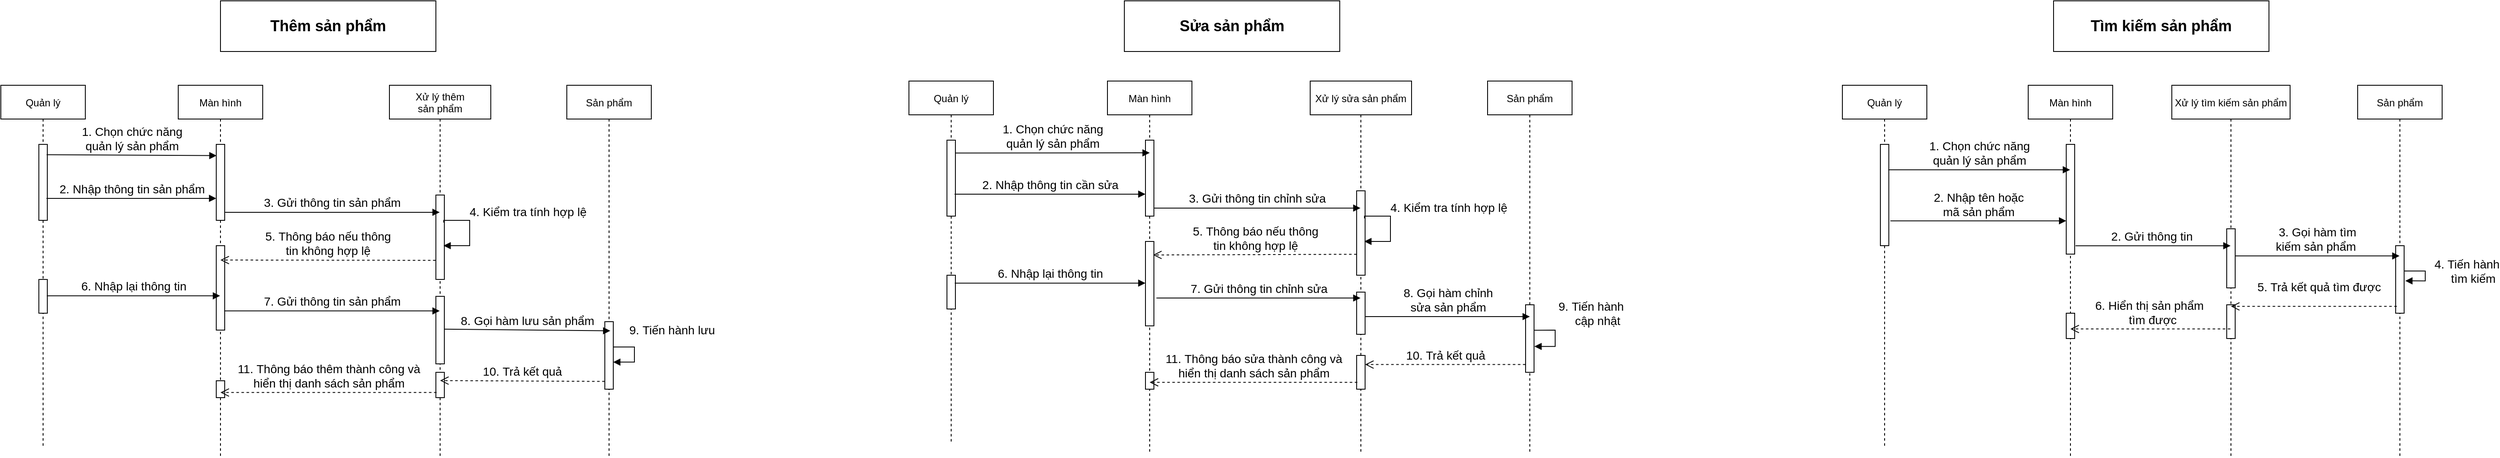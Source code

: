 <mxfile version="17.4.2" type="device"><diagram id="qGGBcqOVeafDl4ot22Fd" name="Page-1"><mxGraphModel dx="1108" dy="1653" grid="1" gridSize="10" guides="1" tooltips="1" connect="1" arrows="1" fold="1" page="1" pageScale="1" pageWidth="850" pageHeight="1100" math="0" shadow="0"><root><mxCell id="0"/><mxCell id="1" parent="0"/><mxCell id="F-oeoqeJH8lgBz33FF7a-1" value="Quản lý" style="shape=umlLifeline;perimeter=lifelinePerimeter;container=1;collapsible=0;recursiveResize=0;rounded=0;shadow=0;strokeWidth=1;" vertex="1" parent="1"><mxGeometry x="150" y="80" width="100" height="430" as="geometry"/></mxCell><mxCell id="F-oeoqeJH8lgBz33FF7a-2" value="" style="points=[];perimeter=orthogonalPerimeter;rounded=0;shadow=0;strokeWidth=1;" vertex="1" parent="F-oeoqeJH8lgBz33FF7a-1"><mxGeometry x="45" y="70" width="10" height="90" as="geometry"/></mxCell><mxCell id="F-oeoqeJH8lgBz33FF7a-3" value="" style="html=1;points=[];perimeter=orthogonalPerimeter;fontSize=12;" vertex="1" parent="F-oeoqeJH8lgBz33FF7a-1"><mxGeometry x="45" y="230" width="10" height="40" as="geometry"/></mxCell><mxCell id="F-oeoqeJH8lgBz33FF7a-4" value="Màn hình" style="shape=umlLifeline;perimeter=lifelinePerimeter;container=1;collapsible=0;recursiveResize=0;rounded=0;shadow=0;strokeWidth=1;" vertex="1" parent="1"><mxGeometry x="360" y="80" width="100" height="440" as="geometry"/></mxCell><mxCell id="F-oeoqeJH8lgBz33FF7a-5" value="" style="points=[];perimeter=orthogonalPerimeter;rounded=0;shadow=0;strokeWidth=1;" vertex="1" parent="F-oeoqeJH8lgBz33FF7a-4"><mxGeometry x="45" y="70" width="10" height="90" as="geometry"/></mxCell><mxCell id="F-oeoqeJH8lgBz33FF7a-6" value="" style="html=1;points=[];perimeter=orthogonalPerimeter;fontSize=12;" vertex="1" parent="F-oeoqeJH8lgBz33FF7a-4"><mxGeometry x="45" y="190" width="10" height="100" as="geometry"/></mxCell><mxCell id="F-oeoqeJH8lgBz33FF7a-7" value="" style="html=1;points=[];perimeter=orthogonalPerimeter;fontSize=12;" vertex="1" parent="F-oeoqeJH8lgBz33FF7a-4"><mxGeometry x="45" y="350" width="10" height="20" as="geometry"/></mxCell><mxCell id="F-oeoqeJH8lgBz33FF7a-8" value="Xử lý thêm&#10;sản phẩm" style="shape=umlLifeline;perimeter=lifelinePerimeter;container=1;collapsible=0;recursiveResize=0;rounded=0;shadow=0;strokeWidth=1;" vertex="1" parent="1"><mxGeometry x="610" y="80" width="120" height="440" as="geometry"/></mxCell><mxCell id="F-oeoqeJH8lgBz33FF7a-9" value="" style="points=[];perimeter=orthogonalPerimeter;rounded=0;shadow=0;strokeWidth=1;" vertex="1" parent="F-oeoqeJH8lgBz33FF7a-8"><mxGeometry x="55" y="130" width="10" height="100" as="geometry"/></mxCell><mxCell id="F-oeoqeJH8lgBz33FF7a-10" value="&lt;font style=&quot;font-size: 14px&quot;&gt;4.&amp;nbsp;Kiểm tra tính hợp lệ&lt;/font&gt;" style="edgeStyle=orthogonalEdgeStyle;html=1;align=left;spacingLeft=2;endArrow=block;rounded=0;fontSize=12;exitX=0.928;exitY=0.326;exitDx=0;exitDy=0;exitPerimeter=0;" edge="1" parent="F-oeoqeJH8lgBz33FF7a-8" source="F-oeoqeJH8lgBz33FF7a-9"><mxGeometry x="-0.375" y="10" relative="1" as="geometry"><mxPoint x="65" y="120" as="sourcePoint"/><Array as="points"><mxPoint x="64" y="160"/><mxPoint x="95" y="160"/><mxPoint x="95" y="190"/></Array><mxPoint x="64" y="190" as="targetPoint"/><mxPoint as="offset"/></mxGeometry></mxCell><mxCell id="F-oeoqeJH8lgBz33FF7a-11" value="" style="html=1;points=[];perimeter=orthogonalPerimeter;fontSize=12;" vertex="1" parent="F-oeoqeJH8lgBz33FF7a-8"><mxGeometry x="55" y="250" width="10" height="80" as="geometry"/></mxCell><mxCell id="F-oeoqeJH8lgBz33FF7a-12" value="" style="html=1;points=[];perimeter=orthogonalPerimeter;fontSize=12;" vertex="1" parent="F-oeoqeJH8lgBz33FF7a-8"><mxGeometry x="55" y="340" width="10" height="30" as="geometry"/></mxCell><mxCell id="F-oeoqeJH8lgBz33FF7a-13" value="Sản phẩm" style="shape=umlLifeline;perimeter=lifelinePerimeter;container=1;collapsible=0;recursiveResize=0;rounded=0;shadow=0;strokeWidth=1;" vertex="1" parent="1"><mxGeometry x="820" y="80" width="100" height="440" as="geometry"/></mxCell><mxCell id="F-oeoqeJH8lgBz33FF7a-14" value="&lt;font style=&quot;font-size: 14px&quot;&gt;9.&amp;nbsp;Tiến hành lưu&lt;/font&gt;" style="edgeStyle=orthogonalEdgeStyle;html=1;align=left;spacingLeft=2;endArrow=block;rounded=0;entryX=0.986;entryY=0.599;fontSize=12;entryDx=0;entryDy=0;entryPerimeter=0;" edge="1" parent="F-oeoqeJH8lgBz33FF7a-13" target="F-oeoqeJH8lgBz33FF7a-15"><mxGeometry x="-0.453" y="20" relative="1" as="geometry"><mxPoint x="50" y="310" as="sourcePoint"/><Array as="points"><mxPoint x="80" y="310"/><mxPoint x="80" y="328"/></Array><mxPoint x="55" y="330" as="targetPoint"/><mxPoint as="offset"/></mxGeometry></mxCell><mxCell id="F-oeoqeJH8lgBz33FF7a-15" value="" style="html=1;points=[];perimeter=orthogonalPerimeter;fontSize=12;" vertex="1" parent="F-oeoqeJH8lgBz33FF7a-13"><mxGeometry x="45" y="280" width="10" height="80" as="geometry"/></mxCell><mxCell id="F-oeoqeJH8lgBz33FF7a-16" value="&lt;font style=&quot;font-size: 14px&quot;&gt;2. Nhập thông tin&amp;nbsp;sản phẩm&lt;/font&gt;" style="html=1;verticalAlign=bottom;endArrow=block;rounded=0;exitX=0.9;exitY=0.711;exitDx=0;exitDy=0;exitPerimeter=0;" edge="1" parent="1" source="F-oeoqeJH8lgBz33FF7a-2" target="F-oeoqeJH8lgBz33FF7a-5"><mxGeometry width="80" relative="1" as="geometry"><mxPoint x="510" y="270" as="sourcePoint"/><mxPoint x="590" y="270" as="targetPoint"/></mxGeometry></mxCell><mxCell id="F-oeoqeJH8lgBz33FF7a-17" value="&lt;font style=&quot;font-size: 14px&quot;&gt;3. Gửi thông tin sản phẩm&lt;/font&gt;" style="html=1;verticalAlign=bottom;endArrow=block;rounded=0;fontSize=12;exitX=1.031;exitY=0.894;exitDx=0;exitDy=0;exitPerimeter=0;" edge="1" parent="1" source="F-oeoqeJH8lgBz33FF7a-5" target="F-oeoqeJH8lgBz33FF7a-8"><mxGeometry width="80" relative="1" as="geometry"><mxPoint x="510" y="270" as="sourcePoint"/><mxPoint x="590" y="270" as="targetPoint"/></mxGeometry></mxCell><mxCell id="F-oeoqeJH8lgBz33FF7a-18" value="&lt;font style=&quot;font-size: 14px&quot;&gt;5.&amp;nbsp;Thông báo nếu thông&lt;br&gt;tin không hợp lệ&lt;/font&gt;" style="html=1;verticalAlign=bottom;endArrow=open;dashed=1;endSize=8;rounded=0;fontSize=12;exitX=-0.038;exitY=0.774;exitDx=0;exitDy=0;exitPerimeter=0;" edge="1" parent="1" source="F-oeoqeJH8lgBz33FF7a-9"><mxGeometry relative="1" as="geometry"><mxPoint x="640" y="260" as="sourcePoint"/><mxPoint x="410" y="287" as="targetPoint"/></mxGeometry></mxCell><mxCell id="F-oeoqeJH8lgBz33FF7a-19" value="&lt;font style=&quot;font-size: 14px&quot;&gt;6.&amp;nbsp;Nhập lại thông tin&lt;/font&gt;" style="html=1;verticalAlign=bottom;endArrow=block;rounded=0;fontSize=12;exitX=0.938;exitY=0.485;exitDx=0;exitDy=0;exitPerimeter=0;" edge="1" parent="1" source="F-oeoqeJH8lgBz33FF7a-3" target="F-oeoqeJH8lgBz33FF7a-4"><mxGeometry width="80" relative="1" as="geometry"><mxPoint x="180" y="318" as="sourcePoint"/><mxPoint x="390" y="329" as="targetPoint"/></mxGeometry></mxCell><mxCell id="F-oeoqeJH8lgBz33FF7a-20" value="&lt;font style=&quot;font-size: 14px&quot;&gt;7. Gửi thông tin sản phẩm&lt;/font&gt;" style="html=1;verticalAlign=bottom;endArrow=block;rounded=0;fontSize=12;exitX=0.938;exitY=0.773;exitDx=0;exitDy=0;exitPerimeter=0;" edge="1" parent="1" source="F-oeoqeJH8lgBz33FF7a-6" target="F-oeoqeJH8lgBz33FF7a-8"><mxGeometry width="80" relative="1" as="geometry"><mxPoint x="360" y="290" as="sourcePoint"/><mxPoint x="440" y="290" as="targetPoint"/></mxGeometry></mxCell><mxCell id="F-oeoqeJH8lgBz33FF7a-21" value="&lt;font style=&quot;font-size: 14px&quot;&gt;8.&amp;nbsp;Gọi hàm lưu&amp;nbsp;sản phẩm&lt;/font&gt;" style="html=1;verticalAlign=bottom;endArrow=block;rounded=0;fontSize=12;exitX=0.986;exitY=0.486;exitDx=0;exitDy=0;exitPerimeter=0;entryX=0.515;entryY=0.661;entryDx=0;entryDy=0;entryPerimeter=0;" edge="1" parent="1" source="F-oeoqeJH8lgBz33FF7a-11" target="F-oeoqeJH8lgBz33FF7a-13"><mxGeometry width="80" relative="1" as="geometry"><mxPoint x="660" y="330" as="sourcePoint"/><mxPoint x="740" y="330" as="targetPoint"/></mxGeometry></mxCell><mxCell id="F-oeoqeJH8lgBz33FF7a-22" value="&lt;font style=&quot;font-size: 14px&quot;&gt;10.&amp;nbsp;Trả kết quả&lt;/font&gt;" style="html=1;verticalAlign=bottom;endArrow=open;dashed=1;endSize=8;rounded=0;fontSize=12;exitX=-0.014;exitY=0.885;exitDx=0;exitDy=0;exitPerimeter=0;entryX=0.5;entryY=0.795;entryDx=0;entryDy=0;entryPerimeter=0;" edge="1" parent="1" source="F-oeoqeJH8lgBz33FF7a-15" target="F-oeoqeJH8lgBz33FF7a-8"><mxGeometry relative="1" as="geometry"><mxPoint x="740" y="430" as="sourcePoint"/><mxPoint x="660" y="430" as="targetPoint"/></mxGeometry></mxCell><mxCell id="F-oeoqeJH8lgBz33FF7a-23" value="&lt;font style=&quot;font-size: 14px&quot;&gt;11.&amp;nbsp;Thông báo thêm thành công và&lt;br&gt;hiển thị danh sách sản phẩm&lt;/font&gt;" style="html=1;verticalAlign=bottom;endArrow=open;dashed=1;endSize=8;rounded=0;fontSize=12;exitX=0.081;exitY=0.797;exitDx=0;exitDy=0;exitPerimeter=0;" edge="1" parent="1" source="F-oeoqeJH8lgBz33FF7a-12" target="F-oeoqeJH8lgBz33FF7a-4"><mxGeometry relative="1" as="geometry"><mxPoint x="610" y="380" as="sourcePoint"/><mxPoint x="530" y="380" as="targetPoint"/></mxGeometry></mxCell><mxCell id="F-oeoqeJH8lgBz33FF7a-24" value="&lt;b&gt;&lt;font style=&quot;font-size: 18px&quot;&gt;Thêm sản phẩm&lt;/font&gt;&lt;/b&gt;" style="rounded=0;whiteSpace=wrap;html=1;fontSize=12;" vertex="1" parent="1"><mxGeometry x="410" y="-20" width="255" height="60" as="geometry"/></mxCell><mxCell id="F-oeoqeJH8lgBz33FF7a-25" value="&lt;b&gt;&lt;font style=&quot;font-size: 18px&quot;&gt;Sửa sản phẩm&lt;/font&gt;&lt;/b&gt;" style="rounded=0;whiteSpace=wrap;html=1;fontSize=12;" vertex="1" parent="1"><mxGeometry x="1480" y="-20" width="255" height="60" as="geometry"/></mxCell><mxCell id="F-oeoqeJH8lgBz33FF7a-26" value="Quản lý" style="shape=umlLifeline;perimeter=lifelinePerimeter;container=1;collapsible=0;recursiveResize=0;rounded=0;shadow=0;strokeWidth=1;" vertex="1" parent="1"><mxGeometry x="2330" y="80" width="100" height="430" as="geometry"/></mxCell><mxCell id="F-oeoqeJH8lgBz33FF7a-27" value="" style="points=[];perimeter=orthogonalPerimeter;rounded=0;shadow=0;strokeWidth=1;" vertex="1" parent="F-oeoqeJH8lgBz33FF7a-26"><mxGeometry x="45" y="70" width="10" height="120" as="geometry"/></mxCell><mxCell id="F-oeoqeJH8lgBz33FF7a-28" value="Màn hình" style="shape=umlLifeline;perimeter=lifelinePerimeter;container=1;collapsible=0;recursiveResize=0;rounded=0;shadow=0;strokeWidth=1;" vertex="1" parent="1"><mxGeometry x="2550" y="80" width="100" height="440" as="geometry"/></mxCell><mxCell id="F-oeoqeJH8lgBz33FF7a-29" value="" style="points=[];perimeter=orthogonalPerimeter;rounded=0;shadow=0;strokeWidth=1;" vertex="1" parent="F-oeoqeJH8lgBz33FF7a-28"><mxGeometry x="45" y="70" width="10" height="130" as="geometry"/></mxCell><mxCell id="F-oeoqeJH8lgBz33FF7a-30" value="" style="html=1;points=[];perimeter=orthogonalPerimeter;fontSize=12;" vertex="1" parent="F-oeoqeJH8lgBz33FF7a-28"><mxGeometry x="45" y="270" width="10" height="30" as="geometry"/></mxCell><mxCell id="F-oeoqeJH8lgBz33FF7a-31" value="Xử lý tìm kiếm sản phẩm" style="shape=umlLifeline;perimeter=lifelinePerimeter;container=1;collapsible=0;recursiveResize=0;rounded=0;shadow=0;strokeWidth=1;" vertex="1" parent="1"><mxGeometry x="2720" y="80" width="140" height="440" as="geometry"/></mxCell><mxCell id="F-oeoqeJH8lgBz33FF7a-32" value="" style="points=[];perimeter=orthogonalPerimeter;rounded=0;shadow=0;strokeWidth=1;" vertex="1" parent="F-oeoqeJH8lgBz33FF7a-31"><mxGeometry x="65" y="170" width="10" height="70" as="geometry"/></mxCell><mxCell id="F-oeoqeJH8lgBz33FF7a-33" value="" style="html=1;points=[];perimeter=orthogonalPerimeter;fontSize=12;" vertex="1" parent="F-oeoqeJH8lgBz33FF7a-31"><mxGeometry x="65" y="260" width="10" height="40" as="geometry"/></mxCell><mxCell id="F-oeoqeJH8lgBz33FF7a-34" value="Sản phẩm" style="shape=umlLifeline;perimeter=lifelinePerimeter;container=1;collapsible=0;recursiveResize=0;rounded=0;shadow=0;strokeWidth=1;" vertex="1" parent="1"><mxGeometry x="2940" y="80" width="100" height="440" as="geometry"/></mxCell><mxCell id="F-oeoqeJH8lgBz33FF7a-35" value="" style="html=1;points=[];perimeter=orthogonalPerimeter;fontSize=12;" vertex="1" parent="F-oeoqeJH8lgBz33FF7a-34"><mxGeometry x="45" y="190" width="10" height="80" as="geometry"/></mxCell><mxCell id="F-oeoqeJH8lgBz33FF7a-36" value="&lt;font style=&quot;font-size: 14px&quot;&gt;4. Tiến hành&lt;br&gt;&amp;nbsp; &amp;nbsp; &amp;nbsp;tìm kiếm&lt;/font&gt;" style="edgeStyle=orthogonalEdgeStyle;html=1;align=left;spacingLeft=2;endArrow=block;rounded=0;fontSize=12;exitX=1;exitY=0.375;exitDx=0;exitDy=0;exitPerimeter=0;entryX=1.133;entryY=0.521;entryDx=0;entryDy=0;entryPerimeter=0;" edge="1" parent="F-oeoqeJH8lgBz33FF7a-34" source="F-oeoqeJH8lgBz33FF7a-35" target="F-oeoqeJH8lgBz33FF7a-35"><mxGeometry x="-0.286" y="-10" relative="1" as="geometry"><mxPoint x="60" y="160" as="sourcePoint"/><Array as="points"><mxPoint x="80" y="220"/><mxPoint x="80" y="232"/></Array><mxPoint x="60" y="220" as="targetPoint"/><mxPoint x="10" y="-10" as="offset"/></mxGeometry></mxCell><mxCell id="F-oeoqeJH8lgBz33FF7a-37" value="&lt;font style=&quot;font-size: 14px&quot;&gt;2. Nhập tên hoặc &lt;br&gt;mã&amp;nbsp;sản phẩm&lt;/font&gt;" style="html=1;verticalAlign=bottom;endArrow=block;rounded=0;exitX=1.18;exitY=0.755;exitDx=0;exitDy=0;exitPerimeter=0;" edge="1" parent="1" source="F-oeoqeJH8lgBz33FF7a-27" target="F-oeoqeJH8lgBz33FF7a-29"><mxGeometry width="80" relative="1" as="geometry"><mxPoint x="2390" y="240" as="sourcePoint"/><mxPoint x="2760" y="270" as="targetPoint"/></mxGeometry></mxCell><mxCell id="F-oeoqeJH8lgBz33FF7a-38" value="&lt;font style=&quot;font-size: 14px&quot;&gt;2. Gửi thông tin&amp;nbsp;&lt;/font&gt;" style="html=1;verticalAlign=bottom;endArrow=block;rounded=0;fontSize=12;exitX=1.1;exitY=0.924;exitDx=0;exitDy=0;exitPerimeter=0;" edge="1" parent="1" source="F-oeoqeJH8lgBz33FF7a-29" target="F-oeoqeJH8lgBz33FF7a-31"><mxGeometry width="80" relative="1" as="geometry"><mxPoint x="2680" y="270" as="sourcePoint"/><mxPoint x="2760" y="270" as="targetPoint"/></mxGeometry></mxCell><mxCell id="F-oeoqeJH8lgBz33FF7a-39" value="&lt;b&gt;&lt;font style=&quot;font-size: 18px&quot;&gt;Tìm kiếm sản phẩm&lt;/font&gt;&lt;/b&gt;" style="rounded=0;whiteSpace=wrap;html=1;fontSize=12;" vertex="1" parent="1"><mxGeometry x="2580" y="-20" width="255" height="60" as="geometry"/></mxCell><mxCell id="F-oeoqeJH8lgBz33FF7a-40" value="&lt;font style=&quot;font-size: 14px&quot;&gt;3. Gọi hàm tìm &lt;br&gt;kiếm sản phẩm&amp;nbsp;&lt;/font&gt;" style="html=1;verticalAlign=bottom;endArrow=block;rounded=0;fontSize=12;exitX=1.003;exitY=0.459;exitDx=0;exitDy=0;exitPerimeter=0;" edge="1" parent="1" source="F-oeoqeJH8lgBz33FF7a-32" target="F-oeoqeJH8lgBz33FF7a-34"><mxGeometry width="80" relative="1" as="geometry"><mxPoint x="2830" y="220" as="sourcePoint"/><mxPoint x="2710" y="260" as="targetPoint"/></mxGeometry></mxCell><mxCell id="F-oeoqeJH8lgBz33FF7a-41" value="&lt;font style=&quot;font-size: 14px&quot;&gt;5. Trả kết quả tìm được&lt;/font&gt;" style="html=1;verticalAlign=bottom;endArrow=open;dashed=1;endSize=8;rounded=0;fontSize=12;exitX=0.134;exitY=0.899;exitDx=0;exitDy=0;exitPerimeter=0;" edge="1" parent="1" source="F-oeoqeJH8lgBz33FF7a-35" target="F-oeoqeJH8lgBz33FF7a-31"><mxGeometry x="-0.056" y="-12" relative="1" as="geometry"><mxPoint x="2930" y="200" as="sourcePoint"/><mxPoint x="2850" y="200" as="targetPoint"/><mxPoint as="offset"/></mxGeometry></mxCell><mxCell id="F-oeoqeJH8lgBz33FF7a-42" value="&lt;font style=&quot;font-size: 14px&quot;&gt;6. Hiển thị sản phẩm&amp;nbsp;&lt;br&gt;&amp;nbsp;tìm được&lt;/font&gt;" style="html=1;verticalAlign=bottom;endArrow=open;dashed=1;endSize=8;rounded=0;fontSize=12;exitX=0.495;exitY=0.656;exitDx=0;exitDy=0;exitPerimeter=0;" edge="1" parent="1" source="F-oeoqeJH8lgBz33FF7a-31" target="F-oeoqeJH8lgBz33FF7a-28"><mxGeometry relative="1" as="geometry"><mxPoint x="2930" y="330" as="sourcePoint"/><mxPoint x="2700" y="310" as="targetPoint"/></mxGeometry></mxCell><mxCell id="F-oeoqeJH8lgBz33FF7a-43" value="&lt;font style=&quot;font-size: 14px&quot;&gt;1. Chọn chức năng &lt;br&gt;quản lý sản phẩm&lt;/font&gt;" style="html=1;verticalAlign=bottom;endArrow=block;rounded=0;fontSize=12;entryX=0.033;entryY=0.148;entryDx=0;entryDy=0;entryPerimeter=0;exitX=0.92;exitY=0.136;exitDx=0;exitDy=0;exitPerimeter=0;" edge="1" parent="1" source="F-oeoqeJH8lgBz33FF7a-2" target="F-oeoqeJH8lgBz33FF7a-5"><mxGeometry width="80" relative="1" as="geometry"><mxPoint x="140" y="163" as="sourcePoint"/><mxPoint x="680" y="190" as="targetPoint"/></mxGeometry></mxCell><mxCell id="F-oeoqeJH8lgBz33FF7a-44" value="Quản lý" style="shape=umlLifeline;perimeter=lifelinePerimeter;container=1;collapsible=0;recursiveResize=0;rounded=0;shadow=0;strokeWidth=1;" vertex="1" parent="1"><mxGeometry x="1225" y="75" width="100" height="430" as="geometry"/></mxCell><mxCell id="F-oeoqeJH8lgBz33FF7a-45" value="" style="points=[];perimeter=orthogonalPerimeter;rounded=0;shadow=0;strokeWidth=1;" vertex="1" parent="F-oeoqeJH8lgBz33FF7a-44"><mxGeometry x="45" y="70" width="10" height="90" as="geometry"/></mxCell><mxCell id="F-oeoqeJH8lgBz33FF7a-46" value="" style="html=1;points=[];perimeter=orthogonalPerimeter;fontSize=12;" vertex="1" parent="F-oeoqeJH8lgBz33FF7a-44"><mxGeometry x="45" y="230" width="10" height="40" as="geometry"/></mxCell><mxCell id="F-oeoqeJH8lgBz33FF7a-47" value="Màn hình" style="shape=umlLifeline;perimeter=lifelinePerimeter;container=1;collapsible=0;recursiveResize=0;rounded=0;shadow=0;strokeWidth=1;" vertex="1" parent="1"><mxGeometry x="1460" y="75" width="100" height="440" as="geometry"/></mxCell><mxCell id="F-oeoqeJH8lgBz33FF7a-48" value="" style="points=[];perimeter=orthogonalPerimeter;rounded=0;shadow=0;strokeWidth=1;" vertex="1" parent="F-oeoqeJH8lgBz33FF7a-47"><mxGeometry x="45" y="70" width="10" height="90" as="geometry"/></mxCell><mxCell id="F-oeoqeJH8lgBz33FF7a-49" value="" style="html=1;points=[];perimeter=orthogonalPerimeter;fontSize=12;" vertex="1" parent="F-oeoqeJH8lgBz33FF7a-47"><mxGeometry x="45" y="190" width="10" height="100" as="geometry"/></mxCell><mxCell id="F-oeoqeJH8lgBz33FF7a-50" value="" style="html=1;points=[];perimeter=orthogonalPerimeter;fontSize=12;" vertex="1" parent="F-oeoqeJH8lgBz33FF7a-47"><mxGeometry x="45" y="345" width="10" height="20" as="geometry"/></mxCell><mxCell id="F-oeoqeJH8lgBz33FF7a-51" value="Xử lý sửa sản phẩm" style="shape=umlLifeline;perimeter=lifelinePerimeter;container=1;collapsible=0;recursiveResize=0;rounded=0;shadow=0;strokeWidth=1;" vertex="1" parent="1"><mxGeometry x="1700" y="75" width="120" height="440" as="geometry"/></mxCell><mxCell id="F-oeoqeJH8lgBz33FF7a-52" value="" style="points=[];perimeter=orthogonalPerimeter;rounded=0;shadow=0;strokeWidth=1;" vertex="1" parent="F-oeoqeJH8lgBz33FF7a-51"><mxGeometry x="55" y="130" width="10" height="100" as="geometry"/></mxCell><mxCell id="F-oeoqeJH8lgBz33FF7a-53" value="&lt;font style=&quot;font-size: 14px&quot;&gt;4.&amp;nbsp;Kiểm tra tính hợp lệ&lt;/font&gt;" style="edgeStyle=orthogonalEdgeStyle;html=1;align=left;spacingLeft=2;endArrow=block;rounded=0;fontSize=12;exitX=0.928;exitY=0.326;exitDx=0;exitDy=0;exitPerimeter=0;" edge="1" parent="F-oeoqeJH8lgBz33FF7a-51" source="F-oeoqeJH8lgBz33FF7a-52"><mxGeometry x="-0.375" y="10" relative="1" as="geometry"><mxPoint x="65" y="120" as="sourcePoint"/><Array as="points"><mxPoint x="64" y="160"/><mxPoint x="95" y="160"/><mxPoint x="95" y="190"/></Array><mxPoint x="64" y="190" as="targetPoint"/><mxPoint as="offset"/></mxGeometry></mxCell><mxCell id="F-oeoqeJH8lgBz33FF7a-54" value="" style="html=1;points=[];perimeter=orthogonalPerimeter;fontSize=12;" vertex="1" parent="F-oeoqeJH8lgBz33FF7a-51"><mxGeometry x="55" y="250" width="10" height="50" as="geometry"/></mxCell><mxCell id="F-oeoqeJH8lgBz33FF7a-55" value="" style="html=1;points=[];perimeter=orthogonalPerimeter;fontSize=12;" vertex="1" parent="F-oeoqeJH8lgBz33FF7a-51"><mxGeometry x="55" y="325" width="10" height="40" as="geometry"/></mxCell><mxCell id="F-oeoqeJH8lgBz33FF7a-56" value="Sản phẩm" style="shape=umlLifeline;perimeter=lifelinePerimeter;container=1;collapsible=0;recursiveResize=0;rounded=0;shadow=0;strokeWidth=1;" vertex="1" parent="1"><mxGeometry x="1910" y="75" width="100" height="440" as="geometry"/></mxCell><mxCell id="F-oeoqeJH8lgBz33FF7a-57" value="&lt;font style=&quot;font-size: 14px&quot;&gt;9.&amp;nbsp;Tiến hành&lt;br&gt;&amp;nbsp; &amp;nbsp; &amp;nbsp;cập nhật&lt;/font&gt;" style="edgeStyle=orthogonalEdgeStyle;html=1;align=left;spacingLeft=2;endArrow=block;rounded=0;fontSize=12;exitX=1.042;exitY=0.377;exitDx=0;exitDy=0;exitPerimeter=0;entryX=1.042;entryY=0.617;entryDx=0;entryDy=0;entryPerimeter=0;" edge="1" parent="F-oeoqeJH8lgBz33FF7a-56" source="F-oeoqeJH8lgBz33FF7a-58" target="F-oeoqeJH8lgBz33FF7a-58"><mxGeometry x="-0.108" y="-20" relative="1" as="geometry"><mxPoint x="50" y="310" as="sourcePoint"/><Array as="points"><mxPoint x="50" y="295"/><mxPoint x="80" y="295"/><mxPoint x="80" y="314"/></Array><mxPoint x="60" y="315" as="targetPoint"/><mxPoint x="20" y="-20" as="offset"/></mxGeometry></mxCell><mxCell id="F-oeoqeJH8lgBz33FF7a-58" value="" style="html=1;points=[];perimeter=orthogonalPerimeter;fontSize=12;" vertex="1" parent="F-oeoqeJH8lgBz33FF7a-56"><mxGeometry x="45" y="265" width="10" height="80" as="geometry"/></mxCell><mxCell id="F-oeoqeJH8lgBz33FF7a-59" value="&lt;font style=&quot;font-size: 14px&quot;&gt;2. Nhập thông tin cần sửa&lt;/font&gt;" style="html=1;verticalAlign=bottom;endArrow=block;rounded=0;exitX=0.9;exitY=0.711;exitDx=0;exitDy=0;exitPerimeter=0;" edge="1" parent="1" source="F-oeoqeJH8lgBz33FF7a-45" target="F-oeoqeJH8lgBz33FF7a-48"><mxGeometry width="80" relative="1" as="geometry"><mxPoint x="1630" y="265" as="sourcePoint"/><mxPoint x="1710" y="265" as="targetPoint"/></mxGeometry></mxCell><mxCell id="F-oeoqeJH8lgBz33FF7a-60" value="&lt;font style=&quot;font-size: 14px&quot;&gt;3. Gửi thông tin chỉnh sửa&lt;/font&gt;" style="html=1;verticalAlign=bottom;endArrow=block;rounded=0;fontSize=12;exitX=1.031;exitY=0.894;exitDx=0;exitDy=0;exitPerimeter=0;" edge="1" parent="1" source="F-oeoqeJH8lgBz33FF7a-48" target="F-oeoqeJH8lgBz33FF7a-51"><mxGeometry width="80" relative="1" as="geometry"><mxPoint x="1630" y="265" as="sourcePoint"/><mxPoint x="1710" y="265" as="targetPoint"/></mxGeometry></mxCell><mxCell id="F-oeoqeJH8lgBz33FF7a-61" value="&lt;font style=&quot;font-size: 14px&quot;&gt;5.&amp;nbsp;Thông báo nếu thông&lt;br&gt;tin không hợp lệ&lt;/font&gt;" style="html=1;verticalAlign=bottom;endArrow=open;dashed=1;endSize=8;rounded=0;fontSize=12;exitX=0;exitY=0.752;exitDx=0;exitDy=0;exitPerimeter=0;entryX=0.9;entryY=0.16;entryDx=0;entryDy=0;entryPerimeter=0;" edge="1" parent="1" source="F-oeoqeJH8lgBz33FF7a-52" target="F-oeoqeJH8lgBz33FF7a-49"><mxGeometry relative="1" as="geometry"><mxPoint x="1760" y="255" as="sourcePoint"/><mxPoint x="1510" y="255" as="targetPoint"/></mxGeometry></mxCell><mxCell id="F-oeoqeJH8lgBz33FF7a-62" value="&lt;font style=&quot;font-size: 14px&quot;&gt;6.&amp;nbsp;Nhập lại thông tin&lt;/font&gt;" style="html=1;verticalAlign=bottom;endArrow=block;rounded=0;fontSize=12;exitX=0.928;exitY=0.233;exitDx=0;exitDy=0;exitPerimeter=0;" edge="1" parent="1" source="F-oeoqeJH8lgBz33FF7a-46" target="F-oeoqeJH8lgBz33FF7a-49"><mxGeometry width="80" relative="1" as="geometry"><mxPoint x="1300" y="313" as="sourcePoint"/><mxPoint x="1510" y="324" as="targetPoint"/></mxGeometry></mxCell><mxCell id="F-oeoqeJH8lgBz33FF7a-63" value="&lt;font style=&quot;font-size: 14px&quot;&gt;7. Gửi thông tin chỉnh sửa&lt;/font&gt;" style="html=1;verticalAlign=bottom;endArrow=block;rounded=0;fontSize=12;exitX=1.3;exitY=0.67;exitDx=0;exitDy=0;exitPerimeter=0;" edge="1" parent="1" source="F-oeoqeJH8lgBz33FF7a-49" target="F-oeoqeJH8lgBz33FF7a-51"><mxGeometry width="80" relative="1" as="geometry"><mxPoint x="1480" y="285" as="sourcePoint"/><mxPoint x="1560" y="285" as="targetPoint"/></mxGeometry></mxCell><mxCell id="F-oeoqeJH8lgBz33FF7a-64" value="&lt;font style=&quot;font-size: 14px&quot;&gt;8.&amp;nbsp;Gọi hàm chỉnh &lt;br&gt;sửa sản phẩm&lt;/font&gt;" style="html=1;verticalAlign=bottom;endArrow=block;rounded=0;fontSize=12;" edge="1" parent="1" source="F-oeoqeJH8lgBz33FF7a-54"><mxGeometry width="80" relative="1" as="geometry"><mxPoint x="1780" y="325" as="sourcePoint"/><mxPoint x="1960" y="354" as="targetPoint"/></mxGeometry></mxCell><mxCell id="F-oeoqeJH8lgBz33FF7a-65" value="&lt;font style=&quot;font-size: 14px&quot;&gt;10.&amp;nbsp;Trả kết quả&lt;/font&gt;" style="html=1;verticalAlign=bottom;endArrow=open;dashed=1;endSize=8;rounded=0;fontSize=12;exitX=-0.014;exitY=0.885;exitDx=0;exitDy=0;exitPerimeter=0;" edge="1" parent="1" source="F-oeoqeJH8lgBz33FF7a-58" target="F-oeoqeJH8lgBz33FF7a-55"><mxGeometry relative="1" as="geometry"><mxPoint x="1860" y="425" as="sourcePoint"/><mxPoint x="1780" y="425" as="targetPoint"/></mxGeometry></mxCell><mxCell id="F-oeoqeJH8lgBz33FF7a-66" value="&lt;font style=&quot;font-size: 14px&quot;&gt;11.&amp;nbsp;Thông báo sửa thành công và&lt;br&gt;hiển thị danh sách sản phẩm&lt;/font&gt;" style="html=1;verticalAlign=bottom;endArrow=open;dashed=1;endSize=8;rounded=0;fontSize=12;exitX=0.081;exitY=0.797;exitDx=0;exitDy=0;exitPerimeter=0;" edge="1" parent="1" source="F-oeoqeJH8lgBz33FF7a-55" target="F-oeoqeJH8lgBz33FF7a-47"><mxGeometry relative="1" as="geometry"><mxPoint x="1730" y="375" as="sourcePoint"/><mxPoint x="1650" y="375" as="targetPoint"/></mxGeometry></mxCell><mxCell id="F-oeoqeJH8lgBz33FF7a-67" value="&lt;font style=&quot;font-size: 14px&quot;&gt;1. Chọn chức năng &lt;br&gt;quản lý sản phẩm&lt;/font&gt;" style="html=1;verticalAlign=bottom;endArrow=block;rounded=0;fontSize=12;entryX=0.5;entryY=0.167;entryDx=0;entryDy=0;entryPerimeter=0;exitX=1;exitY=0.169;exitDx=0;exitDy=0;exitPerimeter=0;" edge="1" parent="1" source="F-oeoqeJH8lgBz33FF7a-45" target="F-oeoqeJH8lgBz33FF7a-48"><mxGeometry width="80" relative="1" as="geometry"><mxPoint x="1250" y="160" as="sourcePoint"/><mxPoint x="1500" y="160" as="targetPoint"/></mxGeometry></mxCell><mxCell id="F-oeoqeJH8lgBz33FF7a-68" value="1. Chọn chức năng &lt;br&gt;quản lý sản phẩm" style="html=1;verticalAlign=bottom;endArrow=block;rounded=0;fontSize=14;exitX=0.933;exitY=0.251;exitDx=0;exitDy=0;exitPerimeter=0;" edge="1" parent="1" source="F-oeoqeJH8lgBz33FF7a-27" target="F-oeoqeJH8lgBz33FF7a-28"><mxGeometry width="80" relative="1" as="geometry"><mxPoint x="2280" y="210" as="sourcePoint"/><mxPoint x="2360" y="210" as="targetPoint"/></mxGeometry></mxCell></root></mxGraphModel></diagram></mxfile>